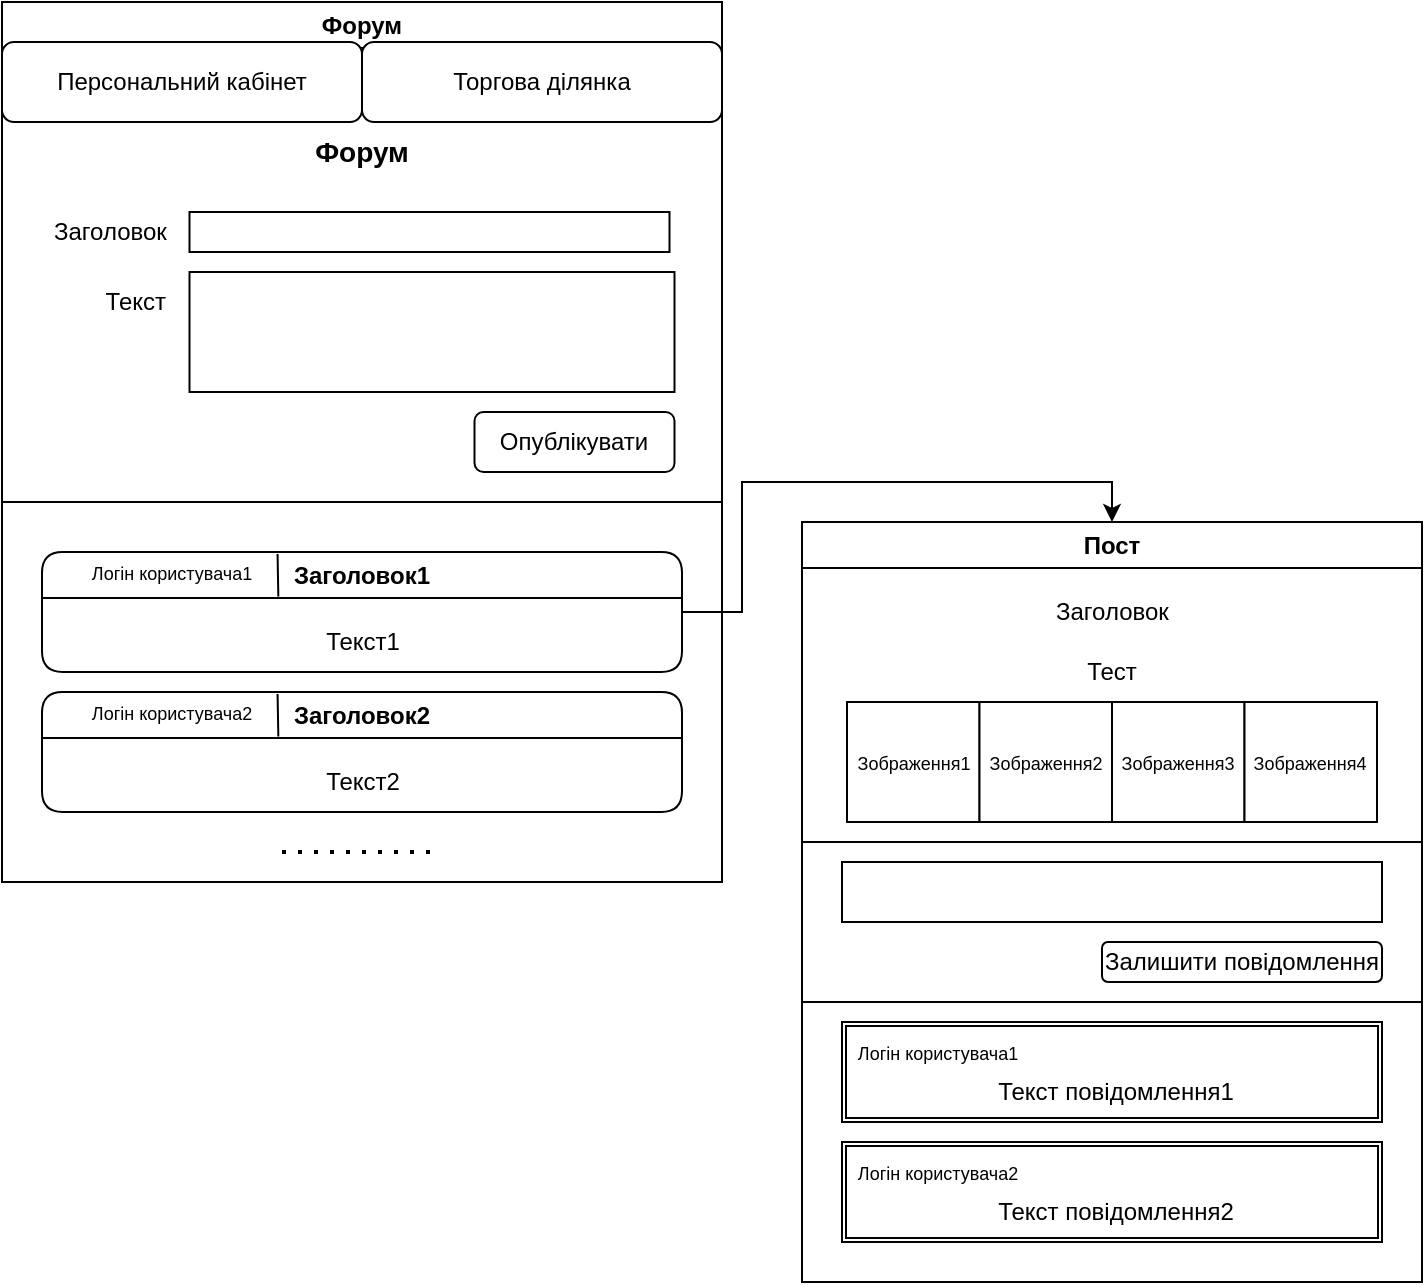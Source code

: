 <mxfile version="22.1.1" type="device">
  <diagram name="Page-1" id="0BG4JVXyCKxln4ZqfxGC">
    <mxGraphModel dx="1520" dy="715" grid="1" gridSize="10" guides="1" tooltips="1" connect="1" arrows="1" fold="1" page="1" pageScale="1" pageWidth="850" pageHeight="1100" math="0" shadow="0">
      <root>
        <mxCell id="0" />
        <mxCell id="1" parent="0" />
        <mxCell id="MnjqV8rqZ6TKMYj_u7_5-37" value="Форум" style="swimlane;whiteSpace=wrap;html=1;" vertex="1" parent="1">
          <mxGeometry x="60" y="400" width="360" height="440" as="geometry" />
        </mxCell>
        <mxCell id="MnjqV8rqZ6TKMYj_u7_5-38" value="Опублікувати" style="rounded=1;whiteSpace=wrap;html=1;" vertex="1" parent="MnjqV8rqZ6TKMYj_u7_5-37">
          <mxGeometry x="236.25" y="205" width="100" height="30" as="geometry" />
        </mxCell>
        <mxCell id="MnjqV8rqZ6TKMYj_u7_5-49" value="" style="rounded=0;whiteSpace=wrap;html=1;" vertex="1" parent="MnjqV8rqZ6TKMYj_u7_5-37">
          <mxGeometry x="93.75" y="135" width="242.5" height="60" as="geometry" />
        </mxCell>
        <mxCell id="MnjqV8rqZ6TKMYj_u7_5-50" value="Текст" style="text;html=1;strokeColor=none;fillColor=none;align=right;verticalAlign=middle;whiteSpace=wrap;rounded=0;" vertex="1" parent="MnjqV8rqZ6TKMYj_u7_5-37">
          <mxGeometry x="23.75" y="135" width="60" height="30" as="geometry" />
        </mxCell>
        <mxCell id="MnjqV8rqZ6TKMYj_u7_5-51" value="Заголовок" style="text;html=1;strokeColor=none;fillColor=none;align=left;verticalAlign=middle;whiteSpace=wrap;rounded=0;" vertex="1" parent="MnjqV8rqZ6TKMYj_u7_5-37">
          <mxGeometry x="23.75" y="100" width="60" height="30" as="geometry" />
        </mxCell>
        <mxCell id="MnjqV8rqZ6TKMYj_u7_5-52" value="" style="rounded=0;whiteSpace=wrap;html=1;" vertex="1" parent="MnjqV8rqZ6TKMYj_u7_5-37">
          <mxGeometry x="93.75" y="105" width="240" height="20" as="geometry" />
        </mxCell>
        <mxCell id="MnjqV8rqZ6TKMYj_u7_5-54" value="" style="shape=image;html=1;verticalAlign=top;verticalLabelPosition=bottom;labelBackgroundColor=#ffffff;imageAspect=0;aspect=fixed;image=https://cdn4.iconfinder.com/data/icons/evil-icons-user-interface/64/clip-128.png" vertex="1" parent="MnjqV8rqZ6TKMYj_u7_5-37">
          <mxGeometry x="93.75" y="197" width="38" height="38" as="geometry" />
        </mxCell>
        <mxCell id="MnjqV8rqZ6TKMYj_u7_5-56" value="Заголовок1" style="swimlane;whiteSpace=wrap;html=1;rounded=1" vertex="1" parent="MnjqV8rqZ6TKMYj_u7_5-37">
          <mxGeometry x="20" y="275" width="320" height="60" as="geometry">
            <mxRectangle x="20" y="220" width="110" height="30" as="alternateBounds" />
          </mxGeometry>
        </mxCell>
        <mxCell id="MnjqV8rqZ6TKMYj_u7_5-57" value="Текст1" style="text;html=1;align=center;verticalAlign=middle;resizable=0;points=[];autosize=1;strokeColor=none;fillColor=none;" vertex="1" parent="MnjqV8rqZ6TKMYj_u7_5-56">
          <mxGeometry x="130" y="30" width="60" height="30" as="geometry" />
        </mxCell>
        <mxCell id="MnjqV8rqZ6TKMYj_u7_5-58" value="&lt;font style=&quot;font-size: 9px;&quot;&gt;Логін користувача1&lt;/font&gt;" style="text;html=1;strokeColor=none;fillColor=none;align=center;verticalAlign=middle;whiteSpace=wrap;rounded=0;" vertex="1" parent="MnjqV8rqZ6TKMYj_u7_5-37">
          <mxGeometry x="20" y="275" width="130" height="20" as="geometry" />
        </mxCell>
        <mxCell id="MnjqV8rqZ6TKMYj_u7_5-59" value="" style="endArrow=none;html=1;rounded=0;exitX=0.906;exitY=0.05;exitDx=0;exitDy=0;exitPerimeter=0;entryX=0.909;entryY=1.11;entryDx=0;entryDy=0;entryPerimeter=0;" edge="1" parent="MnjqV8rqZ6TKMYj_u7_5-37" source="MnjqV8rqZ6TKMYj_u7_5-58" target="MnjqV8rqZ6TKMYj_u7_5-58">
          <mxGeometry width="50" height="50" relative="1" as="geometry">
            <mxPoint x="-50" y="105" as="sourcePoint" />
            <mxPoint x="140" y="295" as="targetPoint" />
          </mxGeometry>
        </mxCell>
        <mxCell id="MnjqV8rqZ6TKMYj_u7_5-64" value="Заголовок2" style="swimlane;whiteSpace=wrap;html=1;rounded=1" vertex="1" parent="MnjqV8rqZ6TKMYj_u7_5-37">
          <mxGeometry x="20" y="345" width="320" height="60" as="geometry">
            <mxRectangle x="20" y="220" width="110" height="30" as="alternateBounds" />
          </mxGeometry>
        </mxCell>
        <mxCell id="MnjqV8rqZ6TKMYj_u7_5-65" value="Текст2" style="text;html=1;align=center;verticalAlign=middle;resizable=0;points=[];autosize=1;strokeColor=none;fillColor=none;" vertex="1" parent="MnjqV8rqZ6TKMYj_u7_5-64">
          <mxGeometry x="130" y="30" width="60" height="30" as="geometry" />
        </mxCell>
        <mxCell id="MnjqV8rqZ6TKMYj_u7_5-66" value="&lt;font style=&quot;font-size: 9px;&quot;&gt;Логін користувача2&lt;/font&gt;" style="text;html=1;strokeColor=none;fillColor=none;align=center;verticalAlign=middle;whiteSpace=wrap;rounded=0;" vertex="1" parent="MnjqV8rqZ6TKMYj_u7_5-37">
          <mxGeometry x="20" y="345" width="130" height="20" as="geometry" />
        </mxCell>
        <mxCell id="MnjqV8rqZ6TKMYj_u7_5-67" value="" style="endArrow=none;html=1;rounded=0;exitX=0.906;exitY=0.05;exitDx=0;exitDy=0;exitPerimeter=0;entryX=0.909;entryY=1.11;entryDx=0;entryDy=0;entryPerimeter=0;" edge="1" parent="MnjqV8rqZ6TKMYj_u7_5-37" source="MnjqV8rqZ6TKMYj_u7_5-66" target="MnjqV8rqZ6TKMYj_u7_5-66">
          <mxGeometry width="50" height="50" relative="1" as="geometry">
            <mxPoint x="-50" y="175" as="sourcePoint" />
            <mxPoint x="140" y="365" as="targetPoint" />
          </mxGeometry>
        </mxCell>
        <mxCell id="MnjqV8rqZ6TKMYj_u7_5-68" value="" style="endArrow=none;dashed=1;html=1;dashPattern=1 3;strokeWidth=2;rounded=0;" edge="1" parent="MnjqV8rqZ6TKMYj_u7_5-37">
          <mxGeometry width="50" height="50" relative="1" as="geometry">
            <mxPoint x="140" y="425" as="sourcePoint" />
            <mxPoint x="220" y="425" as="targetPoint" />
          </mxGeometry>
        </mxCell>
        <mxCell id="MnjqV8rqZ6TKMYj_u7_5-70" value="Торгова ділянка" style="rounded=1;whiteSpace=wrap;html=1;" vertex="1" parent="MnjqV8rqZ6TKMYj_u7_5-37">
          <mxGeometry x="180" y="20" width="180" height="40" as="geometry" />
        </mxCell>
        <mxCell id="MnjqV8rqZ6TKMYj_u7_5-72" value="Персональний кабінет" style="rounded=1;whiteSpace=wrap;html=1;" vertex="1" parent="MnjqV8rqZ6TKMYj_u7_5-37">
          <mxGeometry y="20" width="180" height="40" as="geometry" />
        </mxCell>
        <mxCell id="MnjqV8rqZ6TKMYj_u7_5-55" value="" style="endArrow=none;html=1;rounded=0;" edge="1" parent="MnjqV8rqZ6TKMYj_u7_5-37">
          <mxGeometry width="50" height="50" relative="1" as="geometry">
            <mxPoint y="250" as="sourcePoint" />
            <mxPoint x="360" y="250" as="targetPoint" />
          </mxGeometry>
        </mxCell>
        <mxCell id="MnjqV8rqZ6TKMYj_u7_5-113" value="&lt;b&gt;&lt;font style=&quot;font-size: 14px;&quot;&gt;Форум&lt;/font&gt;&lt;/b&gt;" style="text;html=1;strokeColor=none;fillColor=none;align=center;verticalAlign=middle;whiteSpace=wrap;rounded=0;" vertex="1" parent="MnjqV8rqZ6TKMYj_u7_5-37">
          <mxGeometry x="150" y="60" width="60" height="30" as="geometry" />
        </mxCell>
        <mxCell id="MnjqV8rqZ6TKMYj_u7_5-140" value="Пост" style="swimlane;whiteSpace=wrap;html=1;" vertex="1" parent="1">
          <mxGeometry x="460" y="660" width="310" height="380" as="geometry" />
        </mxCell>
        <mxCell id="MnjqV8rqZ6TKMYj_u7_5-145" value="Заголовок" style="text;html=1;strokeColor=none;fillColor=none;align=left;verticalAlign=middle;whiteSpace=wrap;rounded=0;" vertex="1" parent="MnjqV8rqZ6TKMYj_u7_5-140">
          <mxGeometry x="125" y="30" width="60" height="30" as="geometry" />
        </mxCell>
        <mxCell id="MnjqV8rqZ6TKMYj_u7_5-150" value="Тест" style="text;html=1;strokeColor=none;fillColor=none;align=center;verticalAlign=middle;whiteSpace=wrap;rounded=0;" vertex="1" parent="MnjqV8rqZ6TKMYj_u7_5-140">
          <mxGeometry x="125" y="60" width="60" height="30" as="geometry" />
        </mxCell>
        <mxCell id="MnjqV8rqZ6TKMYj_u7_5-154" value="&lt;font style=&quot;font-size: 9px;&quot;&gt;Зображення1&lt;/font&gt;" style="rounded=0;whiteSpace=wrap;html=1;" vertex="1" parent="MnjqV8rqZ6TKMYj_u7_5-140">
          <mxGeometry x="22.5" y="90" width="66.25" height="60" as="geometry" />
        </mxCell>
        <mxCell id="MnjqV8rqZ6TKMYj_u7_5-155" value="&lt;font style=&quot;font-size: 9px;&quot;&gt;Зображення2&lt;/font&gt;" style="rounded=0;whiteSpace=wrap;html=1;" vertex="1" parent="MnjqV8rqZ6TKMYj_u7_5-140">
          <mxGeometry x="88.75" y="90" width="66.25" height="60" as="geometry" />
        </mxCell>
        <mxCell id="MnjqV8rqZ6TKMYj_u7_5-156" value="&lt;font style=&quot;font-size: 9px;&quot;&gt;Зображення3&lt;/font&gt;" style="rounded=0;whiteSpace=wrap;html=1;" vertex="1" parent="MnjqV8rqZ6TKMYj_u7_5-140">
          <mxGeometry x="155" y="90" width="66.25" height="60" as="geometry" />
        </mxCell>
        <mxCell id="MnjqV8rqZ6TKMYj_u7_5-157" value="&lt;font style=&quot;font-size: 9px;&quot;&gt;Зображення4&lt;/font&gt;" style="rounded=0;whiteSpace=wrap;html=1;" vertex="1" parent="MnjqV8rqZ6TKMYj_u7_5-140">
          <mxGeometry x="221.25" y="90" width="66.25" height="60" as="geometry" />
        </mxCell>
        <mxCell id="MnjqV8rqZ6TKMYj_u7_5-159" value="" style="rounded=0;whiteSpace=wrap;html=1;" vertex="1" parent="MnjqV8rqZ6TKMYj_u7_5-140">
          <mxGeometry x="20" y="170" width="270" height="30" as="geometry" />
        </mxCell>
        <mxCell id="MnjqV8rqZ6TKMYj_u7_5-160" value="Залишити повідомлення" style="rounded=1;whiteSpace=wrap;html=1;" vertex="1" parent="MnjqV8rqZ6TKMYj_u7_5-140">
          <mxGeometry x="150" y="210" width="140" height="20" as="geometry" />
        </mxCell>
        <mxCell id="MnjqV8rqZ6TKMYj_u7_5-153" value="" style="endArrow=none;html=1;rounded=0;exitX=0;exitY=0.5;exitDx=0;exitDy=0;entryX=1;entryY=0.5;entryDx=0;entryDy=0;" edge="1" parent="MnjqV8rqZ6TKMYj_u7_5-140">
          <mxGeometry width="50" height="50" relative="1" as="geometry">
            <mxPoint y="160" as="sourcePoint" />
            <mxPoint x="310" y="160" as="targetPoint" />
          </mxGeometry>
        </mxCell>
        <mxCell id="MnjqV8rqZ6TKMYj_u7_5-161" value="" style="endArrow=none;html=1;rounded=0;exitX=0;exitY=0.5;exitDx=0;exitDy=0;entryX=1;entryY=0.5;entryDx=0;entryDy=0;" edge="1" parent="MnjqV8rqZ6TKMYj_u7_5-140">
          <mxGeometry width="50" height="50" relative="1" as="geometry">
            <mxPoint y="240" as="sourcePoint" />
            <mxPoint x="310" y="240" as="targetPoint" />
          </mxGeometry>
        </mxCell>
        <mxCell id="MnjqV8rqZ6TKMYj_u7_5-163" value="" style="shape=ext;double=1;rounded=0;whiteSpace=wrap;html=1;" vertex="1" parent="MnjqV8rqZ6TKMYj_u7_5-140">
          <mxGeometry x="20" y="250" width="270" height="50" as="geometry" />
        </mxCell>
        <mxCell id="MnjqV8rqZ6TKMYj_u7_5-162" value="&lt;font style=&quot;font-size: 9px;&quot;&gt;Логін користувача1&lt;/font&gt;" style="text;html=1;strokeColor=none;fillColor=none;align=center;verticalAlign=middle;whiteSpace=wrap;rounded=0;" vertex="1" parent="MnjqV8rqZ6TKMYj_u7_5-140">
          <mxGeometry x="22.5" y="250" width="90" height="30" as="geometry" />
        </mxCell>
        <mxCell id="MnjqV8rqZ6TKMYj_u7_5-164" value="Текст повідомлення1" style="text;html=1;strokeColor=none;fillColor=none;align=center;verticalAlign=middle;whiteSpace=wrap;rounded=0;" vertex="1" parent="MnjqV8rqZ6TKMYj_u7_5-140">
          <mxGeometry x="22.5" y="270" width="267.5" height="30" as="geometry" />
        </mxCell>
        <mxCell id="MnjqV8rqZ6TKMYj_u7_5-165" value="" style="shape=ext;double=1;rounded=0;whiteSpace=wrap;html=1;" vertex="1" parent="MnjqV8rqZ6TKMYj_u7_5-140">
          <mxGeometry x="20" y="310" width="270" height="50" as="geometry" />
        </mxCell>
        <mxCell id="MnjqV8rqZ6TKMYj_u7_5-166" value="&lt;font style=&quot;font-size: 9px;&quot;&gt;Логін користувача2&lt;/font&gt;" style="text;html=1;strokeColor=none;fillColor=none;align=center;verticalAlign=middle;whiteSpace=wrap;rounded=0;" vertex="1" parent="MnjqV8rqZ6TKMYj_u7_5-140">
          <mxGeometry x="22.5" y="310" width="90" height="30" as="geometry" />
        </mxCell>
        <mxCell id="MnjqV8rqZ6TKMYj_u7_5-167" value="Текст повідомлення2" style="text;html=1;strokeColor=none;fillColor=none;align=center;verticalAlign=middle;whiteSpace=wrap;rounded=0;" vertex="1" parent="MnjqV8rqZ6TKMYj_u7_5-140">
          <mxGeometry x="22.5" y="330" width="267.5" height="30" as="geometry" />
        </mxCell>
        <mxCell id="MnjqV8rqZ6TKMYj_u7_5-169" style="edgeStyle=orthogonalEdgeStyle;rounded=0;orthogonalLoop=1;jettySize=auto;html=1;entryX=0.5;entryY=0;entryDx=0;entryDy=0;" edge="1" parent="1" source="MnjqV8rqZ6TKMYj_u7_5-56" target="MnjqV8rqZ6TKMYj_u7_5-140">
          <mxGeometry relative="1" as="geometry" />
        </mxCell>
      </root>
    </mxGraphModel>
  </diagram>
</mxfile>
